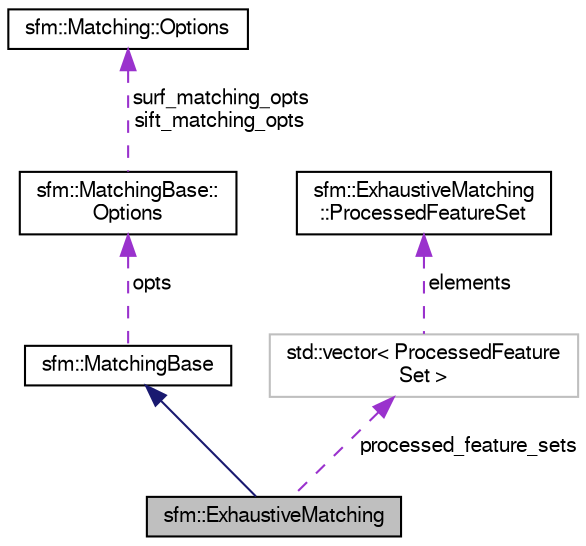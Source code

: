 digraph "sfm::ExhaustiveMatching"
{
  edge [fontname="FreeSans",fontsize="10",labelfontname="FreeSans",labelfontsize="10"];
  node [fontname="FreeSans",fontsize="10",shape=record];
  Node0 [label="sfm::ExhaustiveMatching",height=0.2,width=0.4,color="black", fillcolor="grey75", style="filled", fontcolor="black"];
  Node1 -> Node0 [dir="back",color="midnightblue",fontsize="10",style="solid",fontname="FreeSans"];
  Node1 [label="sfm::MatchingBase",height=0.2,width=0.4,color="black", fillcolor="white", style="filled",URL="$classsfm_1_1_matching_base.html"];
  Node2 -> Node1 [dir="back",color="darkorchid3",fontsize="10",style="dashed",label=" opts" ,fontname="FreeSans"];
  Node2 [label="sfm::MatchingBase::\lOptions",height=0.2,width=0.4,color="black", fillcolor="white", style="filled",URL="$structsfm_1_1_matching_base_1_1_options.html"];
  Node3 -> Node2 [dir="back",color="darkorchid3",fontsize="10",style="dashed",label=" surf_matching_opts\nsift_matching_opts" ,fontname="FreeSans"];
  Node3 [label="sfm::Matching::Options",height=0.2,width=0.4,color="black", fillcolor="white", style="filled",URL="$structsfm_1_1_matching_1_1_options.html",tooltip="Feature matching options. "];
  Node4 -> Node0 [dir="back",color="darkorchid3",fontsize="10",style="dashed",label=" processed_feature_sets" ,fontname="FreeSans"];
  Node4 [label="std::vector\< ProcessedFeature\lSet \>",height=0.2,width=0.4,color="grey75", fillcolor="white", style="filled"];
  Node5 -> Node4 [dir="back",color="darkorchid3",fontsize="10",style="dashed",label=" elements" ,fontname="FreeSans"];
  Node5 [label="sfm::ExhaustiveMatching\l::ProcessedFeatureSet",height=0.2,width=0.4,color="black", fillcolor="white", style="filled",URL="$structsfm_1_1_exhaustive_matching_1_1_processed_feature_set.html"];
}
